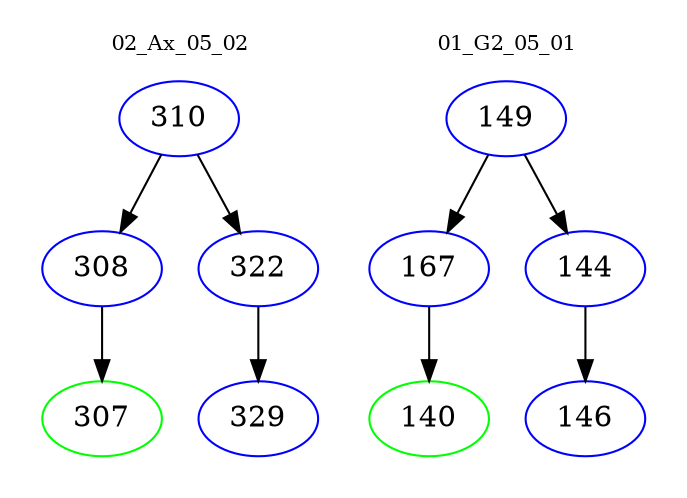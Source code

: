 digraph{
subgraph cluster_0 {
color = white
label = "02_Ax_05_02";
fontsize=10;
T0_310 [label="310", color="blue"]
T0_310 -> T0_308 [color="black"]
T0_308 [label="308", color="blue"]
T0_308 -> T0_307 [color="black"]
T0_307 [label="307", color="green"]
T0_310 -> T0_322 [color="black"]
T0_322 [label="322", color="blue"]
T0_322 -> T0_329 [color="black"]
T0_329 [label="329", color="blue"]
}
subgraph cluster_1 {
color = white
label = "01_G2_05_01";
fontsize=10;
T1_149 [label="149", color="blue"]
T1_149 -> T1_167 [color="black"]
T1_167 [label="167", color="blue"]
T1_167 -> T1_140 [color="black"]
T1_140 [label="140", color="green"]
T1_149 -> T1_144 [color="black"]
T1_144 [label="144", color="blue"]
T1_144 -> T1_146 [color="black"]
T1_146 [label="146", color="blue"]
}
}
